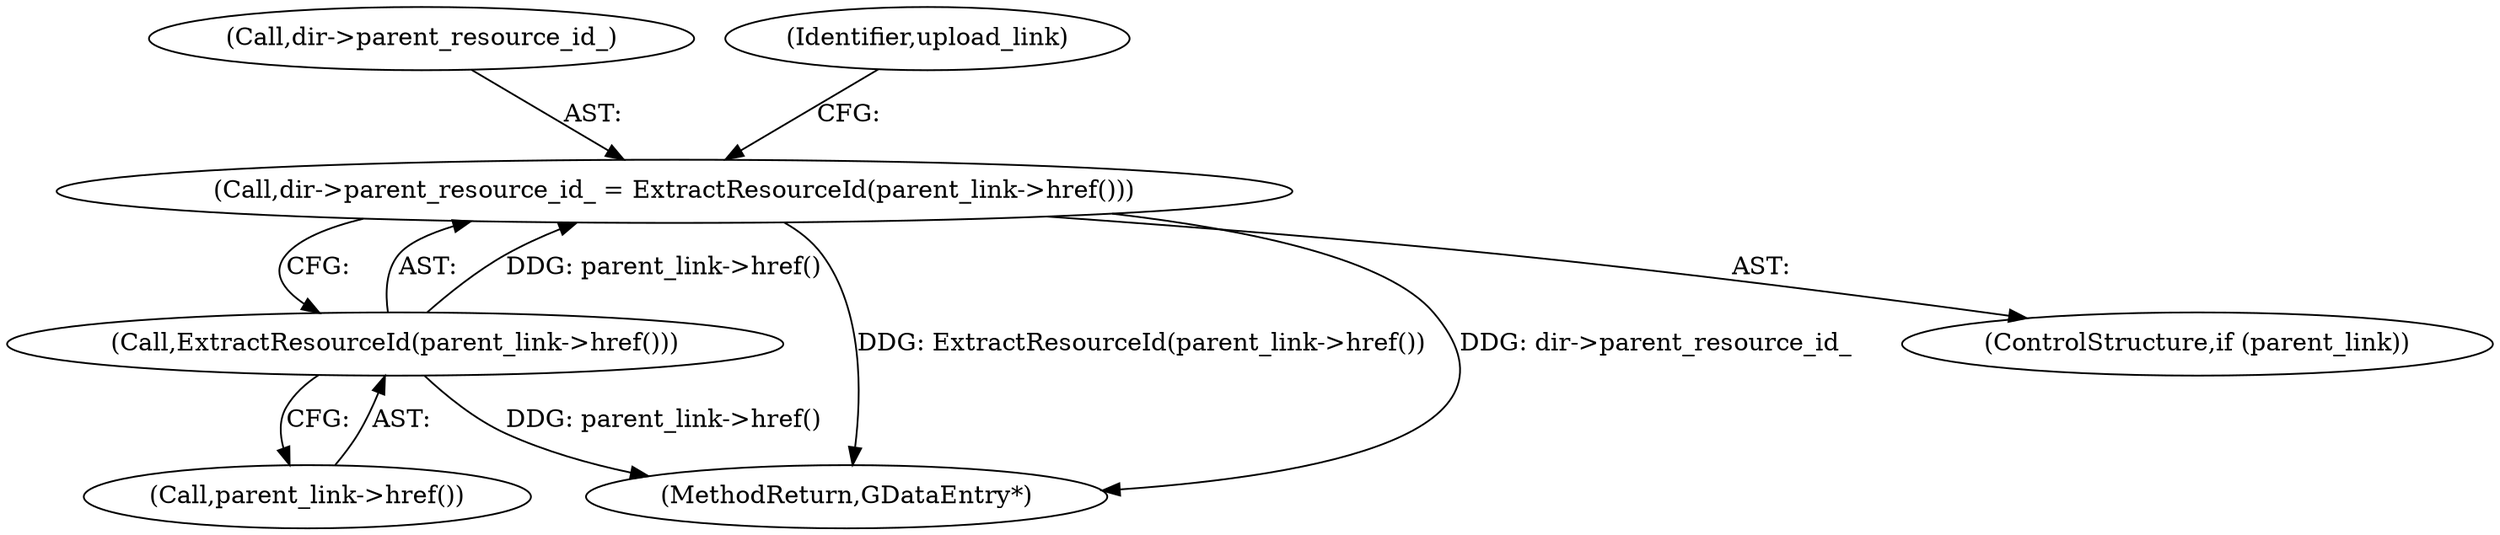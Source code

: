 digraph "1_Chrome_dd3b6fe574edad231c01c78e4647a74c38dc4178_6@pointer" {
"1000182" [label="(Call,dir->parent_resource_id_ = ExtractResourceId(parent_link->href()))"];
"1000186" [label="(Call,ExtractResourceId(parent_link->href()))"];
"1000183" [label="(Call,dir->parent_resource_id_)"];
"1000202" [label="(MethodReturn,GDataEntry*)"];
"1000182" [label="(Call,dir->parent_resource_id_ = ExtractResourceId(parent_link->href()))"];
"1000186" [label="(Call,ExtractResourceId(parent_link->href()))"];
"1000180" [label="(ControlStructure,if (parent_link))"];
"1000190" [label="(Identifier,upload_link)"];
"1000187" [label="(Call,parent_link->href())"];
"1000182" -> "1000180"  [label="AST: "];
"1000182" -> "1000186"  [label="CFG: "];
"1000183" -> "1000182"  [label="AST: "];
"1000186" -> "1000182"  [label="AST: "];
"1000190" -> "1000182"  [label="CFG: "];
"1000182" -> "1000202"  [label="DDG: ExtractResourceId(parent_link->href())"];
"1000182" -> "1000202"  [label="DDG: dir->parent_resource_id_"];
"1000186" -> "1000182"  [label="DDG: parent_link->href()"];
"1000186" -> "1000187"  [label="CFG: "];
"1000187" -> "1000186"  [label="AST: "];
"1000186" -> "1000202"  [label="DDG: parent_link->href()"];
}
